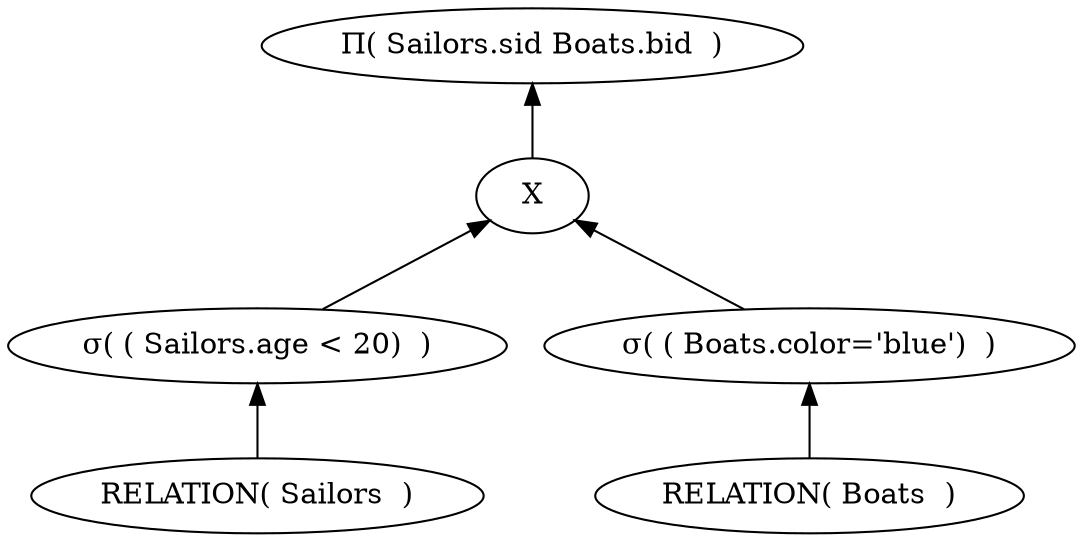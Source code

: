 digraph G {
edge [dir=back]
node1[ label = "&#928;( Sailors.sid Boats.bid  )"]
node2[ label = "X"]
node1->node2
node3[ label = "&#963;( ( Sailors.age < 20)  )" ]
node2->node3
node4[ label = "RELATION( Sailors  )" ]
node3->node4
node5[ label = "&#963;( ( Boats.color='blue')  )" ]
node2->node5
node6[ label = "RELATION( Boats  )" ]
node5->node6
}
